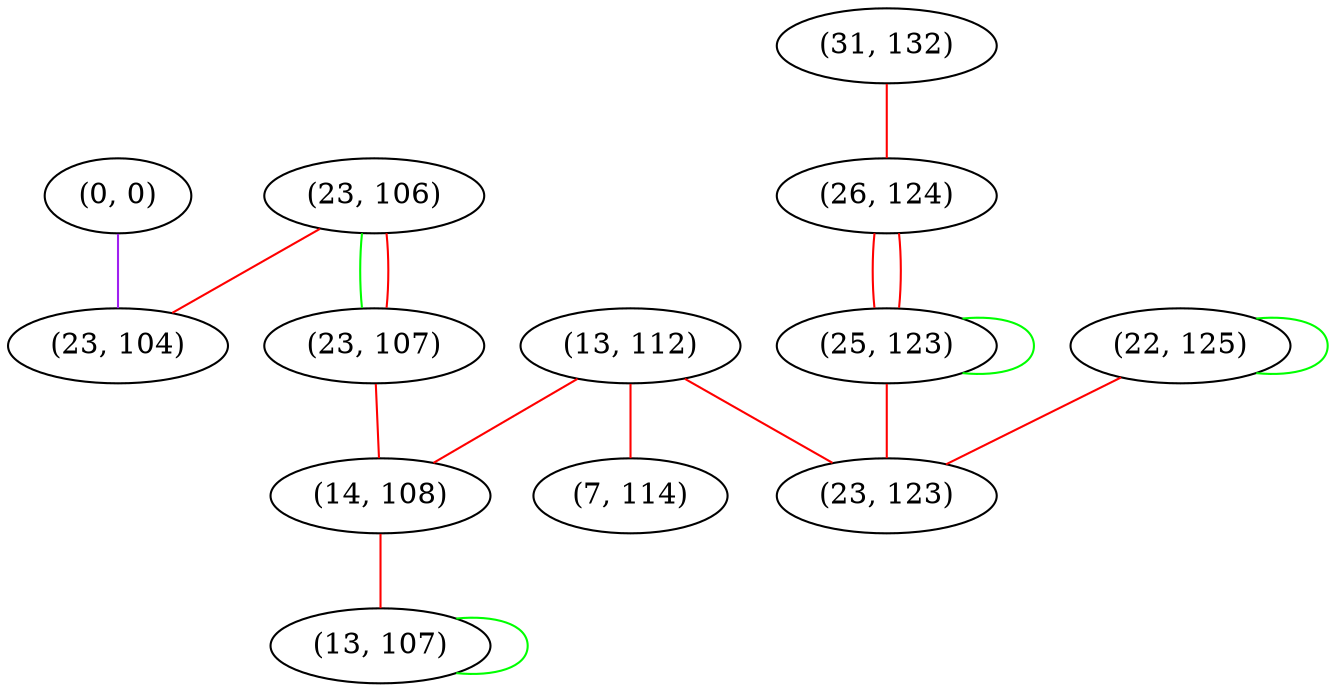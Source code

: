 graph "" {
"(0, 0)";
"(23, 106)";
"(31, 132)";
"(23, 107)";
"(23, 104)";
"(26, 124)";
"(13, 112)";
"(14, 108)";
"(25, 123)";
"(7, 114)";
"(22, 125)";
"(23, 123)";
"(13, 107)";
"(0, 0)" -- "(23, 104)"  [color=purple, key=0, weight=4];
"(23, 106)" -- "(23, 107)"  [color=green, key=0, weight=2];
"(23, 106)" -- "(23, 107)"  [color=red, key=1, weight=1];
"(23, 106)" -- "(23, 104)"  [color=red, key=0, weight=1];
"(31, 132)" -- "(26, 124)"  [color=red, key=0, weight=1];
"(23, 107)" -- "(14, 108)"  [color=red, key=0, weight=1];
"(26, 124)" -- "(25, 123)"  [color=red, key=0, weight=1];
"(26, 124)" -- "(25, 123)"  [color=red, key=1, weight=1];
"(13, 112)" -- "(23, 123)"  [color=red, key=0, weight=1];
"(13, 112)" -- "(7, 114)"  [color=red, key=0, weight=1];
"(13, 112)" -- "(14, 108)"  [color=red, key=0, weight=1];
"(14, 108)" -- "(13, 107)"  [color=red, key=0, weight=1];
"(25, 123)" -- "(23, 123)"  [color=red, key=0, weight=1];
"(25, 123)" -- "(25, 123)"  [color=green, key=0, weight=2];
"(22, 125)" -- "(23, 123)"  [color=red, key=0, weight=1];
"(22, 125)" -- "(22, 125)"  [color=green, key=0, weight=2];
"(13, 107)" -- "(13, 107)"  [color=green, key=0, weight=2];
}
